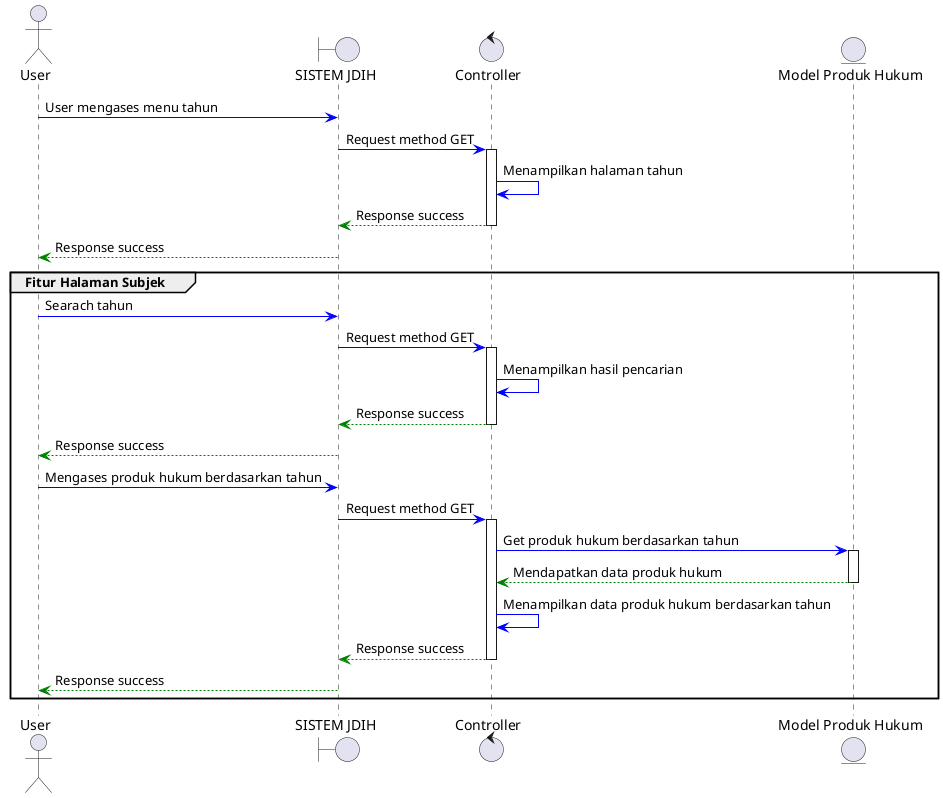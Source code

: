 @startuml



actor User as user
boundary "SISTEM JDIH"  as sistem
control  "Controller" as subjekController
entity "Model Produk Hukum" as modelproduk


user -[#Blue]> sistem : User mengases menu tahun
sistem -[#Blue]> subjekController : Request method GET
activate subjekController
subjekController -[#Blue]> subjekController : Menampilkan halaman tahun
subjekController --[#Green]> sistem : Response success
deactivate subjekController
sistem --[#Green]> user : Response success


group Fitur Halaman Subjek
user -[#Blue]> sistem : Searach tahun
sistem -[#Blue]> subjekController : Request method GET
activate subjekController
subjekController -[#Blue]> subjekController : Menampilkan hasil pencarian
subjekController --[#Green]> sistem : Response success
deactivate subjekController
sistem --[#Green]> user : Response success



user -[#Blue]> sistem : Mengases produk hukum berdasarkan tahun
sistem -[#Blue]> subjekController : Request method GET
activate subjekController
subjekController -[#Blue]> modelproduk : Get produk hukum berdasarkan tahun
activate modelproduk 
modelproduk --[#Green]> subjekController : Mendapatkan data produk hukum
deactivate modelproduk
subjekController -[#Blue]> subjekController : Menampilkan data produk hukum berdasarkan tahun
subjekController --[#Green]> sistem : Response success
deactivate subjekController
sistem --[#Green]> user : Response success

end
@enduml
